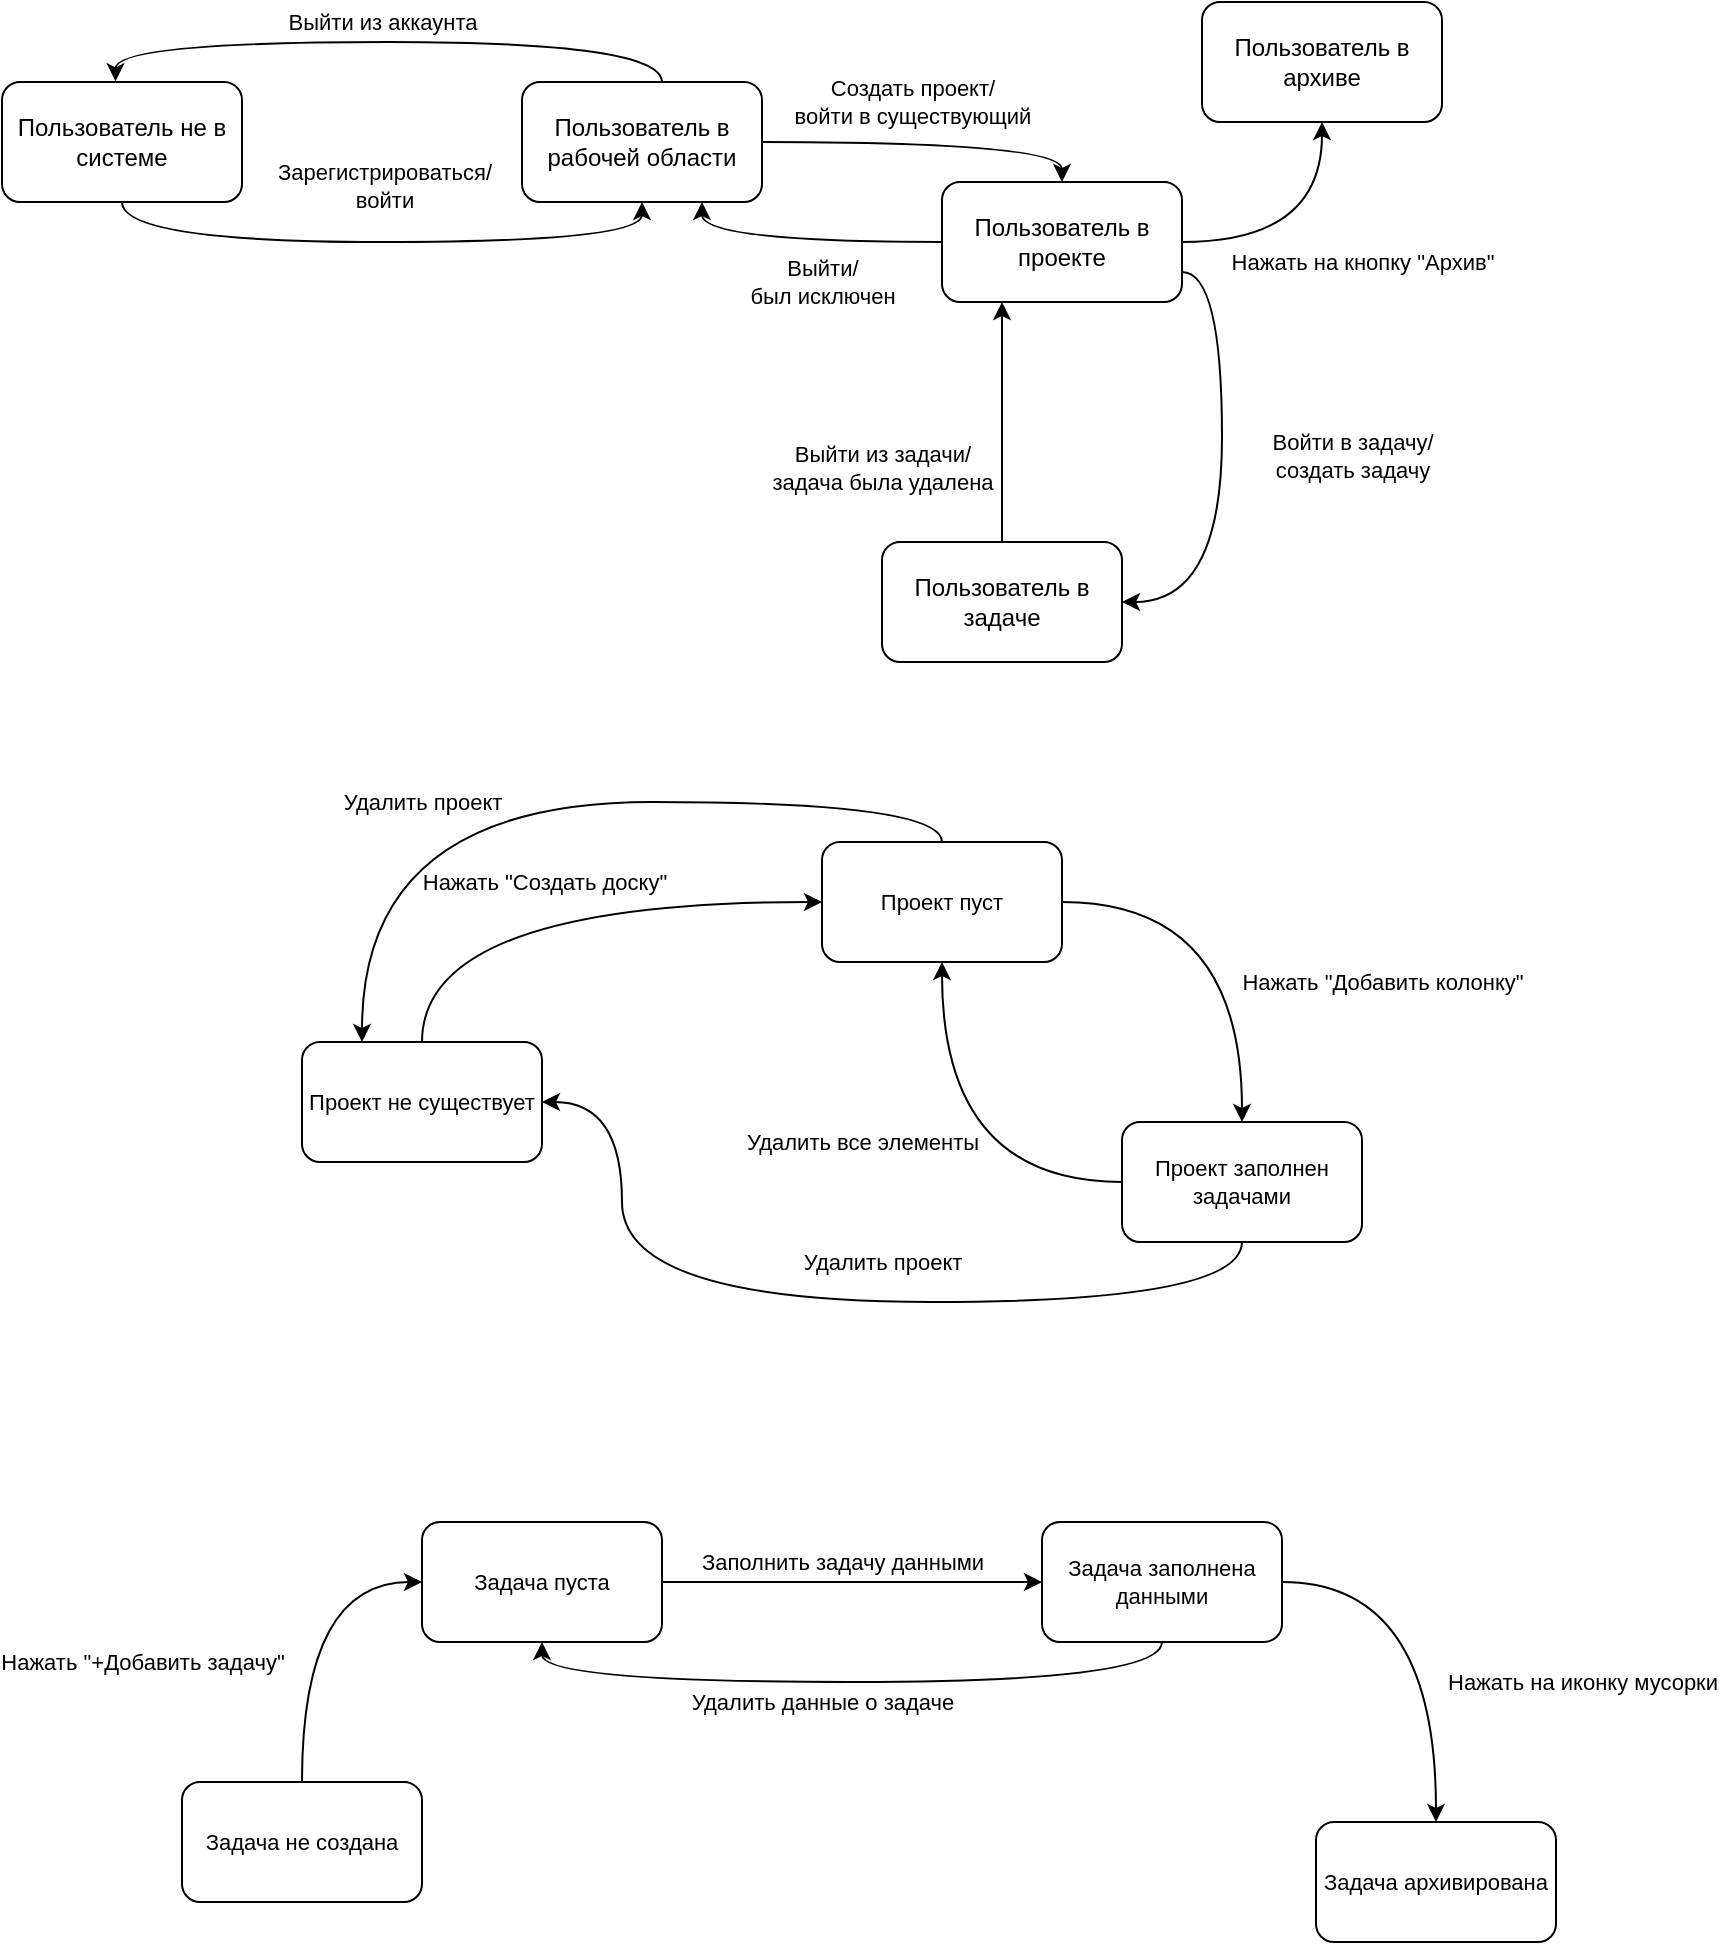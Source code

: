 <mxfile version="24.7.17">
  <diagram name="Страница — 1" id="FVh25OloOhsGCx9n1_y4">
    <mxGraphModel dx="2100" dy="1242" grid="1" gridSize="10" guides="1" tooltips="1" connect="1" arrows="1" fold="1" page="1" pageScale="1" pageWidth="827" pageHeight="1169" math="0" shadow="0">
      <root>
        <mxCell id="0" />
        <mxCell id="1" parent="0" />
        <mxCell id="pCiRDCnECNyycecCbyI0-6" style="edgeStyle=orthogonalEdgeStyle;rounded=0;orthogonalLoop=1;jettySize=auto;html=1;curved=1;exitX=0.5;exitY=1;exitDx=0;exitDy=0;entryX=0.5;entryY=1;entryDx=0;entryDy=0;" edge="1" parent="1" source="pCiRDCnECNyycecCbyI0-1" target="pCiRDCnECNyycecCbyI0-5">
          <mxGeometry relative="1" as="geometry" />
        </mxCell>
        <mxCell id="pCiRDCnECNyycecCbyI0-7" value="Зарегистрироваться/&lt;div&gt;войти&lt;/div&gt;" style="edgeLabel;html=1;align=center;verticalAlign=middle;resizable=0;points=[];" vertex="1" connectable="0" parent="pCiRDCnECNyycecCbyI0-6">
          <mxGeometry x="-0.043" relative="1" as="geometry">
            <mxPoint x="7" y="-28" as="offset" />
          </mxGeometry>
        </mxCell>
        <mxCell id="pCiRDCnECNyycecCbyI0-1" value="Пользователь не в системе" style="rounded=1;whiteSpace=wrap;html=1;" vertex="1" parent="1">
          <mxGeometry x="50" y="280" width="120" height="60" as="geometry" />
        </mxCell>
        <mxCell id="pCiRDCnECNyycecCbyI0-10" style="edgeStyle=orthogonalEdgeStyle;shape=connector;curved=1;rounded=0;orthogonalLoop=1;jettySize=auto;html=1;strokeColor=default;align=center;verticalAlign=middle;fontFamily=Helvetica;fontSize=11;fontColor=default;labelBackgroundColor=default;endArrow=classic;entryX=0.5;entryY=0;entryDx=0;entryDy=0;" edge="1" parent="1" source="pCiRDCnECNyycecCbyI0-5" target="pCiRDCnECNyycecCbyI0-8">
          <mxGeometry relative="1" as="geometry" />
        </mxCell>
        <mxCell id="pCiRDCnECNyycecCbyI0-15" value="Создать проект/&lt;div&gt;войти в существующий&lt;/div&gt;" style="edgeLabel;html=1;align=center;verticalAlign=middle;resizable=0;points=[];fontFamily=Helvetica;fontSize=11;fontColor=default;labelBackgroundColor=default;" vertex="1" connectable="0" parent="pCiRDCnECNyycecCbyI0-10">
          <mxGeometry x="-0.208" y="1" relative="1" as="geometry">
            <mxPoint x="7" y="-19" as="offset" />
          </mxGeometry>
        </mxCell>
        <mxCell id="pCiRDCnECNyycecCbyI0-5" value="Пользователь в рабочей области" style="rounded=1;whiteSpace=wrap;html=1;" vertex="1" parent="1">
          <mxGeometry x="310" y="280" width="120" height="60" as="geometry" />
        </mxCell>
        <mxCell id="pCiRDCnECNyycecCbyI0-11" style="edgeStyle=orthogonalEdgeStyle;shape=connector;curved=1;rounded=0;orthogonalLoop=1;jettySize=auto;html=1;strokeColor=default;align=center;verticalAlign=middle;fontFamily=Helvetica;fontSize=11;fontColor=default;labelBackgroundColor=default;endArrow=classic;entryX=1;entryY=0.5;entryDx=0;entryDy=0;exitX=1;exitY=0.75;exitDx=0;exitDy=0;" edge="1" parent="1" source="pCiRDCnECNyycecCbyI0-8" target="pCiRDCnECNyycecCbyI0-9">
          <mxGeometry relative="1" as="geometry" />
        </mxCell>
        <mxCell id="pCiRDCnECNyycecCbyI0-18" value="Войти в задачу/&lt;div&gt;создать задачу&lt;/div&gt;" style="edgeLabel;html=1;align=center;verticalAlign=middle;resizable=0;points=[];fontFamily=Helvetica;fontSize=11;fontColor=default;labelBackgroundColor=default;" vertex="1" connectable="0" parent="pCiRDCnECNyycecCbyI0-11">
          <mxGeometry x="-0.205" y="-2" relative="1" as="geometry">
            <mxPoint x="67" y="18" as="offset" />
          </mxGeometry>
        </mxCell>
        <mxCell id="pCiRDCnECNyycecCbyI0-16" style="edgeStyle=orthogonalEdgeStyle;shape=connector;curved=1;rounded=0;orthogonalLoop=1;jettySize=auto;html=1;entryX=0.75;entryY=1;entryDx=0;entryDy=0;strokeColor=default;align=center;verticalAlign=middle;fontFamily=Helvetica;fontSize=11;fontColor=default;labelBackgroundColor=default;endArrow=classic;" edge="1" parent="1" source="pCiRDCnECNyycecCbyI0-8" target="pCiRDCnECNyycecCbyI0-5">
          <mxGeometry relative="1" as="geometry" />
        </mxCell>
        <mxCell id="pCiRDCnECNyycecCbyI0-17" value="Выйти/&lt;div&gt;был исключен&lt;/div&gt;" style="edgeLabel;html=1;align=center;verticalAlign=middle;resizable=0;points=[];fontFamily=Helvetica;fontSize=11;fontColor=default;labelBackgroundColor=default;" vertex="1" connectable="0" parent="pCiRDCnECNyycecCbyI0-16">
          <mxGeometry x="0.269" y="-2" relative="1" as="geometry">
            <mxPoint x="29" y="22" as="offset" />
          </mxGeometry>
        </mxCell>
        <mxCell id="pCiRDCnECNyycecCbyI0-20" style="edgeStyle=orthogonalEdgeStyle;shape=connector;curved=1;rounded=0;orthogonalLoop=1;jettySize=auto;html=1;strokeColor=default;align=center;verticalAlign=middle;fontFamily=Helvetica;fontSize=11;fontColor=default;labelBackgroundColor=default;endArrow=classic;" edge="1" parent="1" source="pCiRDCnECNyycecCbyI0-8" target="pCiRDCnECNyycecCbyI0-19">
          <mxGeometry relative="1" as="geometry" />
        </mxCell>
        <mxCell id="pCiRDCnECNyycecCbyI0-21" value="Нажать на кнопку &quot;Архив&quot;" style="edgeLabel;html=1;align=center;verticalAlign=middle;resizable=0;points=[];fontFamily=Helvetica;fontSize=11;fontColor=default;labelBackgroundColor=default;" vertex="1" connectable="0" parent="pCiRDCnECNyycecCbyI0-20">
          <mxGeometry x="-0.17" y="14" relative="1" as="geometry">
            <mxPoint x="36" y="24" as="offset" />
          </mxGeometry>
        </mxCell>
        <mxCell id="pCiRDCnECNyycecCbyI0-8" value="Пользователь в проекте" style="rounded=1;whiteSpace=wrap;html=1;" vertex="1" parent="1">
          <mxGeometry x="520" y="330" width="120" height="60" as="geometry" />
        </mxCell>
        <mxCell id="pCiRDCnECNyycecCbyI0-22" style="edgeStyle=orthogonalEdgeStyle;shape=connector;curved=1;rounded=0;orthogonalLoop=1;jettySize=auto;html=1;entryX=0.25;entryY=1;entryDx=0;entryDy=0;strokeColor=default;align=center;verticalAlign=middle;fontFamily=Helvetica;fontSize=11;fontColor=default;labelBackgroundColor=default;endArrow=classic;" edge="1" parent="1" source="pCiRDCnECNyycecCbyI0-9" target="pCiRDCnECNyycecCbyI0-8">
          <mxGeometry relative="1" as="geometry" />
        </mxCell>
        <mxCell id="pCiRDCnECNyycecCbyI0-23" value="Выйти из задачи/&lt;div&gt;задача была удалена&lt;/div&gt;" style="edgeLabel;html=1;align=center;verticalAlign=middle;resizable=0;points=[];fontFamily=Helvetica;fontSize=11;fontColor=default;labelBackgroundColor=default;" vertex="1" connectable="0" parent="pCiRDCnECNyycecCbyI0-22">
          <mxGeometry x="-0.608" y="-8" relative="1" as="geometry">
            <mxPoint x="-68" y="-14" as="offset" />
          </mxGeometry>
        </mxCell>
        <mxCell id="pCiRDCnECNyycecCbyI0-9" value="Пользователь в задаче" style="rounded=1;whiteSpace=wrap;html=1;" vertex="1" parent="1">
          <mxGeometry x="490" y="510" width="120" height="60" as="geometry" />
        </mxCell>
        <mxCell id="pCiRDCnECNyycecCbyI0-13" style="edgeStyle=orthogonalEdgeStyle;shape=connector;curved=1;rounded=0;orthogonalLoop=1;jettySize=auto;html=1;entryX=0.473;entryY=-0.006;entryDx=0;entryDy=0;entryPerimeter=0;strokeColor=default;align=center;verticalAlign=middle;fontFamily=Helvetica;fontSize=11;fontColor=default;labelBackgroundColor=default;endArrow=classic;exitX=0.583;exitY=0;exitDx=0;exitDy=0;exitPerimeter=0;" edge="1" parent="1" source="pCiRDCnECNyycecCbyI0-5" target="pCiRDCnECNyycecCbyI0-1">
          <mxGeometry relative="1" as="geometry" />
        </mxCell>
        <mxCell id="pCiRDCnECNyycecCbyI0-14" value="Выйти из аккаунта" style="edgeLabel;html=1;align=center;verticalAlign=middle;resizable=0;points=[];fontFamily=Helvetica;fontSize=11;fontColor=default;labelBackgroundColor=default;" vertex="1" connectable="0" parent="pCiRDCnECNyycecCbyI0-13">
          <mxGeometry x="0.034" y="1" relative="1" as="geometry">
            <mxPoint x="1" y="-11" as="offset" />
          </mxGeometry>
        </mxCell>
        <mxCell id="pCiRDCnECNyycecCbyI0-19" value="Пользователь в архиве" style="rounded=1;whiteSpace=wrap;html=1;" vertex="1" parent="1">
          <mxGeometry x="650" y="240" width="120" height="60" as="geometry" />
        </mxCell>
        <mxCell id="pCiRDCnECNyycecCbyI0-27" style="edgeStyle=orthogonalEdgeStyle;shape=connector;curved=1;rounded=0;orthogonalLoop=1;jettySize=auto;html=1;entryX=0;entryY=0.5;entryDx=0;entryDy=0;strokeColor=default;align=center;verticalAlign=middle;fontFamily=Helvetica;fontSize=11;fontColor=default;labelBackgroundColor=default;endArrow=classic;exitX=0.5;exitY=0;exitDx=0;exitDy=0;" edge="1" parent="1" source="pCiRDCnECNyycecCbyI0-24" target="pCiRDCnECNyycecCbyI0-25">
          <mxGeometry relative="1" as="geometry" />
        </mxCell>
        <mxCell id="pCiRDCnECNyycecCbyI0-28" value="Нажать &quot;Создать доску&quot;" style="edgeLabel;html=1;align=center;verticalAlign=middle;resizable=0;points=[];fontFamily=Helvetica;fontSize=11;fontColor=default;labelBackgroundColor=default;" vertex="1" connectable="0" parent="pCiRDCnECNyycecCbyI0-27">
          <mxGeometry x="-0.063" y="-14" relative="1" as="geometry">
            <mxPoint x="4" y="-24" as="offset" />
          </mxGeometry>
        </mxCell>
        <mxCell id="pCiRDCnECNyycecCbyI0-24" value="Проект не существует" style="rounded=1;whiteSpace=wrap;html=1;fontFamily=Helvetica;fontSize=11;fontColor=default;labelBackgroundColor=default;" vertex="1" parent="1">
          <mxGeometry x="200" y="760" width="120" height="60" as="geometry" />
        </mxCell>
        <mxCell id="pCiRDCnECNyycecCbyI0-29" style="edgeStyle=orthogonalEdgeStyle;shape=connector;curved=1;rounded=0;orthogonalLoop=1;jettySize=auto;html=1;strokeColor=default;align=center;verticalAlign=middle;fontFamily=Helvetica;fontSize=11;fontColor=default;labelBackgroundColor=default;endArrow=classic;" edge="1" parent="1" source="pCiRDCnECNyycecCbyI0-25" target="pCiRDCnECNyycecCbyI0-26">
          <mxGeometry relative="1" as="geometry" />
        </mxCell>
        <mxCell id="pCiRDCnECNyycecCbyI0-30" value="Нажать &quot;Добавить колонку&quot;" style="edgeLabel;html=1;align=center;verticalAlign=middle;resizable=0;points=[];fontFamily=Helvetica;fontSize=11;fontColor=default;labelBackgroundColor=default;" vertex="1" connectable="0" parent="pCiRDCnECNyycecCbyI0-29">
          <mxGeometry x="0.172" y="-21" relative="1" as="geometry">
            <mxPoint x="91" y="13" as="offset" />
          </mxGeometry>
        </mxCell>
        <mxCell id="pCiRDCnECNyycecCbyI0-35" style="edgeStyle=orthogonalEdgeStyle;shape=connector;curved=1;rounded=0;orthogonalLoop=1;jettySize=auto;html=1;entryX=0.25;entryY=0;entryDx=0;entryDy=0;strokeColor=default;align=center;verticalAlign=middle;fontFamily=Helvetica;fontSize=11;fontColor=default;labelBackgroundColor=default;endArrow=classic;exitX=0.5;exitY=0;exitDx=0;exitDy=0;" edge="1" parent="1" source="pCiRDCnECNyycecCbyI0-25" target="pCiRDCnECNyycecCbyI0-24">
          <mxGeometry relative="1" as="geometry" />
        </mxCell>
        <mxCell id="pCiRDCnECNyycecCbyI0-36" value="Удалить проект" style="edgeLabel;html=1;align=center;verticalAlign=middle;resizable=0;points=[];fontFamily=Helvetica;fontSize=11;fontColor=default;labelBackgroundColor=default;" vertex="1" connectable="0" parent="pCiRDCnECNyycecCbyI0-35">
          <mxGeometry x="0.184" y="15" relative="1" as="geometry">
            <mxPoint x="-26" y="-15" as="offset" />
          </mxGeometry>
        </mxCell>
        <mxCell id="pCiRDCnECNyycecCbyI0-25" value="Проект пуст" style="rounded=1;whiteSpace=wrap;html=1;fontFamily=Helvetica;fontSize=11;fontColor=default;labelBackgroundColor=default;" vertex="1" parent="1">
          <mxGeometry x="460" y="660" width="120" height="60" as="geometry" />
        </mxCell>
        <mxCell id="pCiRDCnECNyycecCbyI0-31" style="edgeStyle=orthogonalEdgeStyle;shape=connector;curved=1;rounded=0;orthogonalLoop=1;jettySize=auto;html=1;strokeColor=default;align=center;verticalAlign=middle;fontFamily=Helvetica;fontSize=11;fontColor=default;labelBackgroundColor=default;endArrow=classic;" edge="1" parent="1" source="pCiRDCnECNyycecCbyI0-26" target="pCiRDCnECNyycecCbyI0-25">
          <mxGeometry relative="1" as="geometry" />
        </mxCell>
        <mxCell id="pCiRDCnECNyycecCbyI0-32" value="Удалить все элементы" style="edgeLabel;html=1;align=center;verticalAlign=middle;resizable=0;points=[];fontFamily=Helvetica;fontSize=11;fontColor=default;labelBackgroundColor=default;" vertex="1" connectable="0" parent="pCiRDCnECNyycecCbyI0-31">
          <mxGeometry x="0.421" y="-8" relative="1" as="geometry">
            <mxPoint x="-48" y="32" as="offset" />
          </mxGeometry>
        </mxCell>
        <mxCell id="pCiRDCnECNyycecCbyI0-33" style="edgeStyle=orthogonalEdgeStyle;shape=connector;curved=1;rounded=0;orthogonalLoop=1;jettySize=auto;html=1;strokeColor=default;align=center;verticalAlign=middle;fontFamily=Helvetica;fontSize=11;fontColor=default;labelBackgroundColor=default;endArrow=classic;" edge="1" parent="1" source="pCiRDCnECNyycecCbyI0-26" target="pCiRDCnECNyycecCbyI0-24">
          <mxGeometry relative="1" as="geometry">
            <Array as="points">
              <mxPoint x="670" y="890" />
              <mxPoint x="360" y="890" />
              <mxPoint x="360" y="790" />
            </Array>
          </mxGeometry>
        </mxCell>
        <mxCell id="pCiRDCnECNyycecCbyI0-34" value="Удалить проект" style="edgeLabel;html=1;align=center;verticalAlign=middle;resizable=0;points=[];fontFamily=Helvetica;fontSize=11;fontColor=default;labelBackgroundColor=default;" vertex="1" connectable="0" parent="pCiRDCnECNyycecCbyI0-33">
          <mxGeometry x="0.324" y="-20" relative="1" as="geometry">
            <mxPoint x="108" as="offset" />
          </mxGeometry>
        </mxCell>
        <mxCell id="pCiRDCnECNyycecCbyI0-26" value="Проект заполнен задачами" style="rounded=1;whiteSpace=wrap;html=1;fontFamily=Helvetica;fontSize=11;fontColor=default;labelBackgroundColor=default;" vertex="1" parent="1">
          <mxGeometry x="610" y="800" width="120" height="60" as="geometry" />
        </mxCell>
        <mxCell id="pCiRDCnECNyycecCbyI0-40" style="edgeStyle=orthogonalEdgeStyle;shape=connector;curved=1;rounded=0;orthogonalLoop=1;jettySize=auto;html=1;strokeColor=default;align=center;verticalAlign=middle;fontFamily=Helvetica;fontSize=11;fontColor=default;labelBackgroundColor=default;endArrow=classic;exitX=0.5;exitY=0;exitDx=0;exitDy=0;entryX=0;entryY=0.5;entryDx=0;entryDy=0;" edge="1" parent="1" source="pCiRDCnECNyycecCbyI0-37" target="pCiRDCnECNyycecCbyI0-44">
          <mxGeometry relative="1" as="geometry" />
        </mxCell>
        <mxCell id="pCiRDCnECNyycecCbyI0-43" value="Нажать &quot;+Добавить задачу&quot;" style="edgeLabel;html=1;align=center;verticalAlign=middle;resizable=0;points=[];fontFamily=Helvetica;fontSize=11;fontColor=default;labelBackgroundColor=default;" vertex="1" connectable="0" parent="pCiRDCnECNyycecCbyI0-40">
          <mxGeometry x="-0.545" y="-10" relative="1" as="geometry">
            <mxPoint x="-90" y="-24" as="offset" />
          </mxGeometry>
        </mxCell>
        <mxCell id="pCiRDCnECNyycecCbyI0-37" value="Задача не создана" style="rounded=1;whiteSpace=wrap;html=1;fontFamily=Helvetica;fontSize=11;fontColor=default;labelBackgroundColor=default;" vertex="1" parent="1">
          <mxGeometry x="140" y="1130" width="120" height="60" as="geometry" />
        </mxCell>
        <mxCell id="pCiRDCnECNyycecCbyI0-41" style="edgeStyle=orthogonalEdgeStyle;shape=connector;curved=1;rounded=0;orthogonalLoop=1;jettySize=auto;html=1;strokeColor=default;align=center;verticalAlign=middle;fontFamily=Helvetica;fontSize=11;fontColor=default;labelBackgroundColor=default;endArrow=classic;" edge="1" parent="1" source="pCiRDCnECNyycecCbyI0-38" target="pCiRDCnECNyycecCbyI0-39">
          <mxGeometry relative="1" as="geometry" />
        </mxCell>
        <mxCell id="pCiRDCnECNyycecCbyI0-42" value="Нажать на иконку мусорки" style="edgeLabel;html=1;align=center;verticalAlign=middle;resizable=0;points=[];fontFamily=Helvetica;fontSize=11;fontColor=default;labelBackgroundColor=default;" vertex="1" connectable="0" parent="pCiRDCnECNyycecCbyI0-41">
          <mxGeometry x="-0.261" y="-12" relative="1" as="geometry">
            <mxPoint x="77" y="38" as="offset" />
          </mxGeometry>
        </mxCell>
        <mxCell id="pCiRDCnECNyycecCbyI0-47" style="edgeStyle=orthogonalEdgeStyle;shape=connector;curved=1;rounded=0;orthogonalLoop=1;jettySize=auto;html=1;entryX=0.5;entryY=1;entryDx=0;entryDy=0;strokeColor=default;align=center;verticalAlign=middle;fontFamily=Helvetica;fontSize=11;fontColor=default;labelBackgroundColor=default;endArrow=classic;exitX=0.5;exitY=1;exitDx=0;exitDy=0;" edge="1" parent="1" source="pCiRDCnECNyycecCbyI0-38" target="pCiRDCnECNyycecCbyI0-44">
          <mxGeometry relative="1" as="geometry" />
        </mxCell>
        <mxCell id="pCiRDCnECNyycecCbyI0-48" value="Удалить данные о задаче" style="edgeLabel;html=1;align=center;verticalAlign=middle;resizable=0;points=[];fontFamily=Helvetica;fontSize=11;fontColor=default;labelBackgroundColor=default;" vertex="1" connectable="0" parent="pCiRDCnECNyycecCbyI0-47">
          <mxGeometry x="0.155" y="2" relative="1" as="geometry">
            <mxPoint x="12" y="8" as="offset" />
          </mxGeometry>
        </mxCell>
        <mxCell id="pCiRDCnECNyycecCbyI0-38" value="Задача заполнена данными" style="rounded=1;whiteSpace=wrap;html=1;fontFamily=Helvetica;fontSize=11;fontColor=default;labelBackgroundColor=default;" vertex="1" parent="1">
          <mxGeometry x="570" y="1000" width="120" height="60" as="geometry" />
        </mxCell>
        <mxCell id="pCiRDCnECNyycecCbyI0-39" value="Задача архивирована" style="rounded=1;whiteSpace=wrap;html=1;fontFamily=Helvetica;fontSize=11;fontColor=default;labelBackgroundColor=default;" vertex="1" parent="1">
          <mxGeometry x="707" y="1150" width="120" height="60" as="geometry" />
        </mxCell>
        <mxCell id="pCiRDCnECNyycecCbyI0-45" style="edgeStyle=orthogonalEdgeStyle;shape=connector;curved=1;rounded=0;orthogonalLoop=1;jettySize=auto;html=1;strokeColor=default;align=center;verticalAlign=middle;fontFamily=Helvetica;fontSize=11;fontColor=default;labelBackgroundColor=default;endArrow=classic;" edge="1" parent="1" source="pCiRDCnECNyycecCbyI0-44" target="pCiRDCnECNyycecCbyI0-38">
          <mxGeometry relative="1" as="geometry" />
        </mxCell>
        <mxCell id="pCiRDCnECNyycecCbyI0-46" value="Заполнить задачу данными" style="edgeLabel;html=1;align=center;verticalAlign=middle;resizable=0;points=[];fontFamily=Helvetica;fontSize=11;fontColor=default;labelBackgroundColor=default;" vertex="1" connectable="0" parent="pCiRDCnECNyycecCbyI0-45">
          <mxGeometry x="-0.184" y="1" relative="1" as="geometry">
            <mxPoint x="12" y="-9" as="offset" />
          </mxGeometry>
        </mxCell>
        <mxCell id="pCiRDCnECNyycecCbyI0-44" value="Задача пуста" style="rounded=1;whiteSpace=wrap;html=1;fontFamily=Helvetica;fontSize=11;fontColor=default;labelBackgroundColor=default;" vertex="1" parent="1">
          <mxGeometry x="260" y="1000" width="120" height="60" as="geometry" />
        </mxCell>
      </root>
    </mxGraphModel>
  </diagram>
</mxfile>
